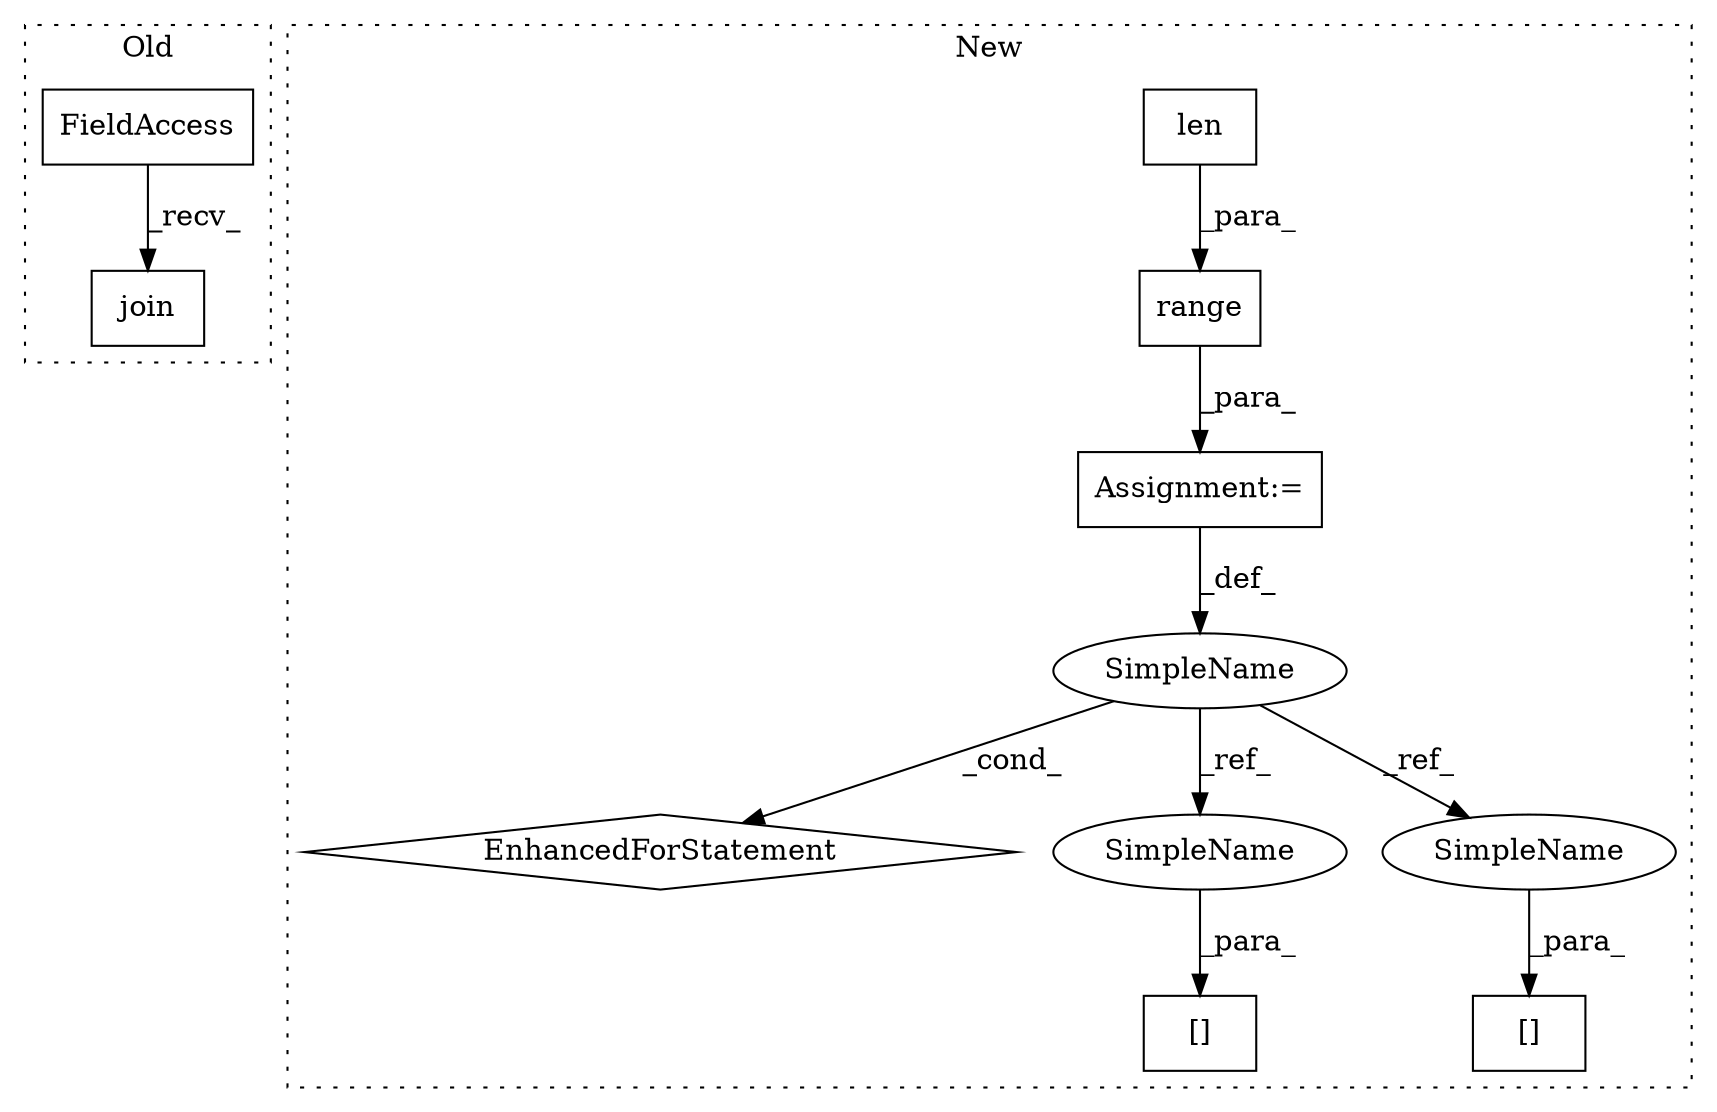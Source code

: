 digraph G {
subgraph cluster0 {
1 [label="join" a="32" s="1438,1465" l="5,1" shape="box"];
9 [label="FieldAccess" a="22" s="1430" l="7" shape="box"];
label = "Old";
style="dotted";
}
subgraph cluster1 {
2 [label="range" a="32" s="1687,1704" l="6,1" shape="box"];
3 [label="Assignment:=" a="7" s="1626,1705" l="53,2" shape="box"];
4 [label="EnhancedForStatement" a="70" s="1626,1705" l="53,2" shape="diamond"];
5 [label="len" a="32" s="1693,1703" l="4,1" shape="box"];
6 [label="[]" a="2" s="1754,1762" l="7,1" shape="box"];
7 [label="SimpleName" a="42" s="1683" l="1" shape="ellipse"];
8 [label="[]" a="2" s="1789,1799" l="9,1" shape="box"];
10 [label="SimpleName" a="42" s="1761" l="1" shape="ellipse"];
11 [label="SimpleName" a="42" s="1798" l="1" shape="ellipse"];
label = "New";
style="dotted";
}
2 -> 3 [label="_para_"];
3 -> 7 [label="_def_"];
5 -> 2 [label="_para_"];
7 -> 10 [label="_ref_"];
7 -> 4 [label="_cond_"];
7 -> 11 [label="_ref_"];
9 -> 1 [label="_recv_"];
10 -> 6 [label="_para_"];
11 -> 8 [label="_para_"];
}